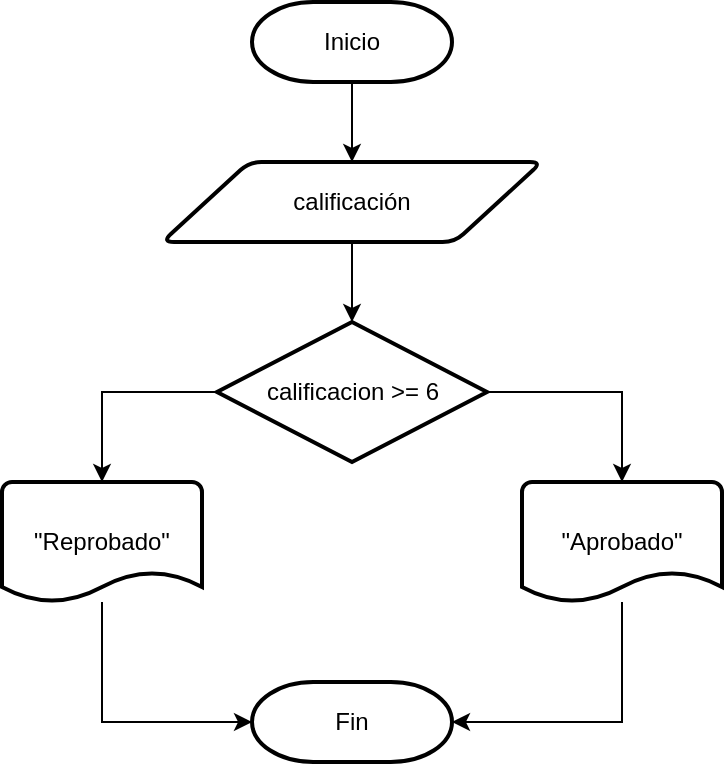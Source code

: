 <mxfile version="20.2.6" type="github"><diagram id="caTd8aSRG6QBDruT2pSz" name="Page-1"><mxGraphModel dx="896" dy="496" grid="1" gridSize="10" guides="1" tooltips="1" connect="1" arrows="1" fold="1" page="1" pageScale="1" pageWidth="827" pageHeight="1169" math="0" shadow="0"><root><mxCell id="0"/><mxCell id="1" parent="0"/><mxCell id="cGN_VhyNTj3wfdzDfAbX-1" value="Inicio" style="strokeWidth=2;html=1;shape=mxgraph.flowchart.terminator;whiteSpace=wrap;" vertex="1" parent="1"><mxGeometry x="345" y="40" width="100" height="40" as="geometry"/></mxCell><mxCell id="cGN_VhyNTj3wfdzDfAbX-11" style="edgeStyle=orthogonalEdgeStyle;rounded=0;orthogonalLoop=1;jettySize=auto;html=1;exitX=0.5;exitY=1;exitDx=0;exitDy=0;entryX=0.5;entryY=0;entryDx=0;entryDy=0;entryPerimeter=0;" edge="1" parent="1" source="cGN_VhyNTj3wfdzDfAbX-3" target="cGN_VhyNTj3wfdzDfAbX-10"><mxGeometry relative="1" as="geometry"/></mxCell><mxCell id="cGN_VhyNTj3wfdzDfAbX-3" value="calificación" style="shape=parallelogram;html=1;strokeWidth=2;perimeter=parallelogramPerimeter;whiteSpace=wrap;rounded=1;arcSize=12;size=0.23;" vertex="1" parent="1"><mxGeometry x="300" y="120" width="190" height="40" as="geometry"/></mxCell><mxCell id="cGN_VhyNTj3wfdzDfAbX-21" style="edgeStyle=orthogonalEdgeStyle;rounded=0;orthogonalLoop=1;jettySize=auto;html=1;entryX=1;entryY=0.5;entryDx=0;entryDy=0;entryPerimeter=0;" edge="1" parent="1" source="cGN_VhyNTj3wfdzDfAbX-6" target="cGN_VhyNTj3wfdzDfAbX-7"><mxGeometry relative="1" as="geometry"><Array as="points"><mxPoint x="530" y="400"/></Array></mxGeometry></mxCell><mxCell id="cGN_VhyNTj3wfdzDfAbX-6" value="&quot;Aprobado&quot;" style="strokeWidth=2;html=1;shape=mxgraph.flowchart.document2;whiteSpace=wrap;size=0.25;" vertex="1" parent="1"><mxGeometry x="480" y="280" width="100" height="60" as="geometry"/></mxCell><mxCell id="cGN_VhyNTj3wfdzDfAbX-7" value="Fin" style="strokeWidth=2;html=1;shape=mxgraph.flowchart.terminator;whiteSpace=wrap;" vertex="1" parent="1"><mxGeometry x="345" y="380" width="100" height="40" as="geometry"/></mxCell><mxCell id="cGN_VhyNTj3wfdzDfAbX-8" value="" style="endArrow=classic;html=1;rounded=0;exitX=0.5;exitY=1;exitDx=0;exitDy=0;exitPerimeter=0;entryX=0.5;entryY=0;entryDx=0;entryDy=0;" edge="1" parent="1" source="cGN_VhyNTj3wfdzDfAbX-1" target="cGN_VhyNTj3wfdzDfAbX-3"><mxGeometry width="50" height="50" relative="1" as="geometry"><mxPoint x="225" y="240" as="sourcePoint"/><mxPoint x="275" y="190" as="targetPoint"/></mxGeometry></mxCell><mxCell id="cGN_VhyNTj3wfdzDfAbX-13" style="edgeStyle=orthogonalEdgeStyle;rounded=0;orthogonalLoop=1;jettySize=auto;html=1;exitX=0;exitY=0.5;exitDx=0;exitDy=0;exitPerimeter=0;entryX=0.5;entryY=0;entryDx=0;entryDy=0;entryPerimeter=0;" edge="1" parent="1" source="cGN_VhyNTj3wfdzDfAbX-10" target="cGN_VhyNTj3wfdzDfAbX-12"><mxGeometry relative="1" as="geometry"/></mxCell><mxCell id="cGN_VhyNTj3wfdzDfAbX-14" style="edgeStyle=orthogonalEdgeStyle;rounded=0;orthogonalLoop=1;jettySize=auto;html=1;exitX=1;exitY=0.5;exitDx=0;exitDy=0;exitPerimeter=0;entryX=0.5;entryY=0;entryDx=0;entryDy=0;entryPerimeter=0;" edge="1" parent="1" source="cGN_VhyNTj3wfdzDfAbX-10" target="cGN_VhyNTj3wfdzDfAbX-6"><mxGeometry relative="1" as="geometry"/></mxCell><mxCell id="cGN_VhyNTj3wfdzDfAbX-10" value="calificacion &amp;gt;= 6" style="strokeWidth=2;html=1;shape=mxgraph.flowchart.decision;whiteSpace=wrap;" vertex="1" parent="1"><mxGeometry x="327.5" y="200" width="135" height="70" as="geometry"/></mxCell><mxCell id="cGN_VhyNTj3wfdzDfAbX-22" style="edgeStyle=orthogonalEdgeStyle;rounded=0;orthogonalLoop=1;jettySize=auto;html=1;entryX=0;entryY=0.5;entryDx=0;entryDy=0;entryPerimeter=0;" edge="1" parent="1" source="cGN_VhyNTj3wfdzDfAbX-12" target="cGN_VhyNTj3wfdzDfAbX-7"><mxGeometry relative="1" as="geometry"><Array as="points"><mxPoint x="270" y="400"/></Array></mxGeometry></mxCell><mxCell id="cGN_VhyNTj3wfdzDfAbX-12" value="&quot;Reprobado&quot;" style="strokeWidth=2;html=1;shape=mxgraph.flowchart.document2;whiteSpace=wrap;size=0.25;" vertex="1" parent="1"><mxGeometry x="220" y="280" width="100" height="60" as="geometry"/></mxCell></root></mxGraphModel></diagram></mxfile>